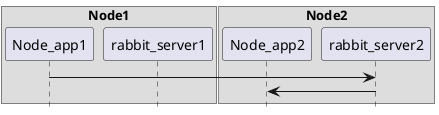 @startuml simple

hide footbox

box "Node1"
participant Node_app1
participant rabbit_server1
end box

box "Node2"
participant Node_app2
participant rabbit_server2
end box

Node_app1 -> rabbit_server2
Node_app2 <- rabbit_server2

@enduml